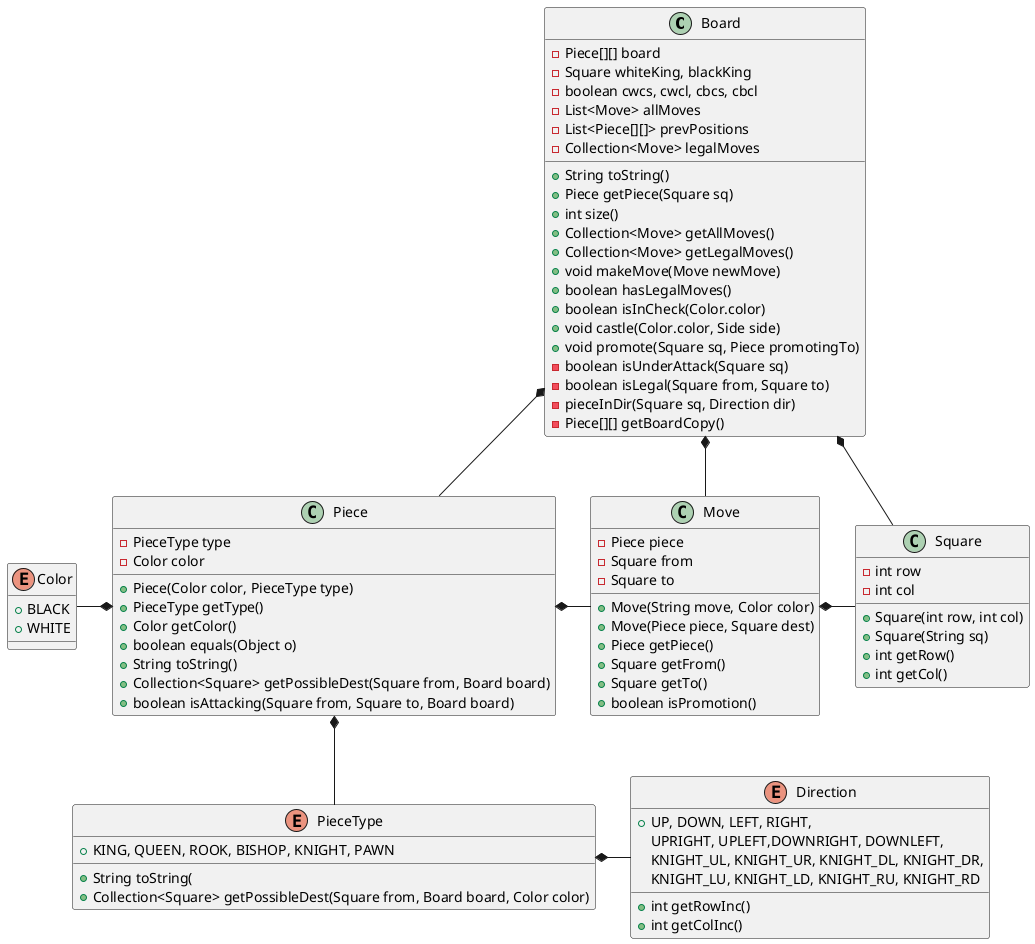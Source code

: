 @startuml


class Board {
    -Piece[][] board
    -Square whiteKing, blackKing
    -boolean cwcs, cwcl, cbcs, cbcl
    -List<Move> allMoves
    -List<Piece[][]> prevPositions
    -Collection<Move> legalMoves
    +String toString()
    +Piece getPiece(Square sq)
    +int size()
    +Collection<Move> getAllMoves()
    +Collection<Move> getLegalMoves()
    +void makeMove(Move newMove)
    +boolean hasLegalMoves()
    +boolean isInCheck(Color.color)
    +void castle(Color.color, Side side)
    +void promote(Square sq, Piece promotingTo)
    -boolean isUnderAttack(Square sq)
    -boolean isLegal(Square from, Square to)
    -pieceInDir(Square sq, Direction dir)
    -Piece[][] getBoardCopy()

}

class Piece {
    -PieceType type
    -Color color
    +Piece(Color color, PieceType type)
    +PieceType getType()
    +Color getColor()
    +boolean equals(Object o)
    +String toString()
    +Collection<Square> getPossibleDest(Square from, Board board)
    +boolean isAttacking(Square from, Square to, Board board)
}

class Move {
    -Piece piece
    -Square from
    -Square to
    +Move(String move, Color color)
    +Move(Piece piece, Square dest)
    +Piece getPiece()
    +Square getFrom()
    +Square getTo()
    +boolean isPromotion()
}

class Square {
    -int row
    -int col
    +Square(int row, int col)
    +Square(String sq)
    +int getRow()
    +int getCol()
}

enum Color {
    +BLACK
    +WHITE
}

enum Direction {
    +UP, DOWN, LEFT, RIGHT,
    UPRIGHT, UPLEFT,DOWNRIGHT, DOWNLEFT,
    KNIGHT_UL, KNIGHT_UR, KNIGHT_DL, KNIGHT_DR,
    KNIGHT_LU, KNIGHT_LD, KNIGHT_RU, KNIGHT_RD
    +int getRowInc()
    +int getColInc()
}

enum PieceType {
    +KING, QUEEN, ROOK, BISHOP, KNIGHT, PAWN
    +String toString(
    +Collection<Square> getPossibleDest(Square from, Board board, Color color)
}

Board *- Move
Board *-- Square
Move *- Square
Piece *- Move
Board *-- Piece
Piece *-- PieceType
PieceType *- Direction
Color -* Piece

@enduml